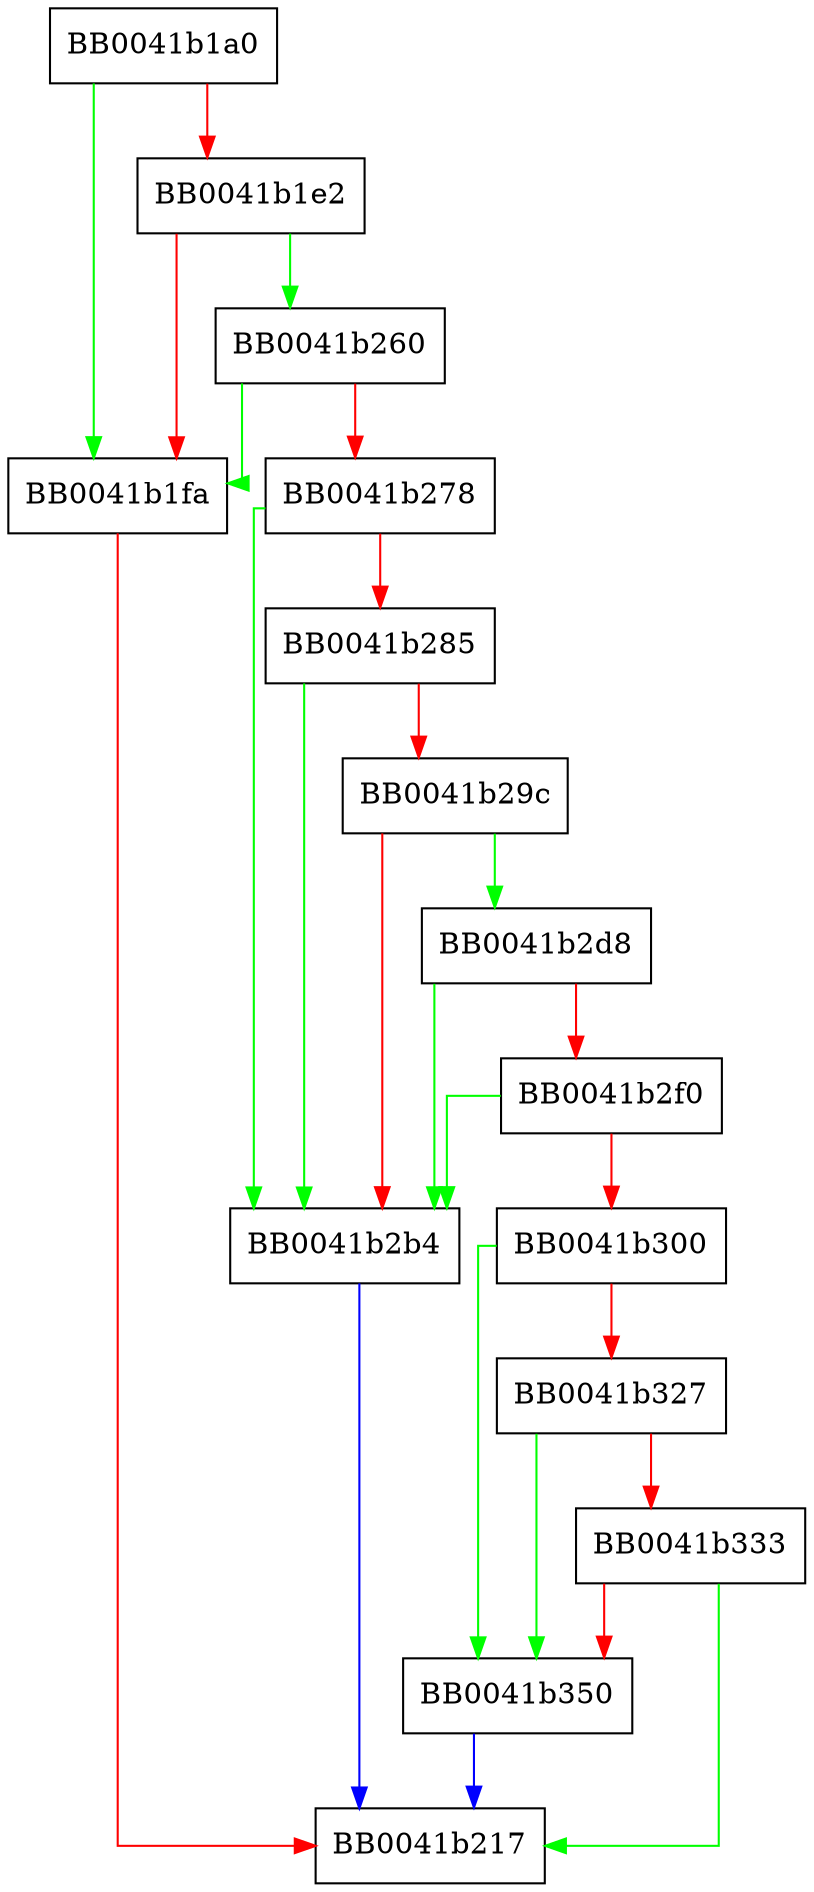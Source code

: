 digraph dsa_to_dh {
  node [shape="box"];
  graph [splines=ortho];
  BB0041b1a0 -> BB0041b1fa [color="green"];
  BB0041b1a0 -> BB0041b1e2 [color="red"];
  BB0041b1e2 -> BB0041b260 [color="green"];
  BB0041b1e2 -> BB0041b1fa [color="red"];
  BB0041b1fa -> BB0041b217 [color="red"];
  BB0041b260 -> BB0041b1fa [color="green"];
  BB0041b260 -> BB0041b278 [color="red"];
  BB0041b278 -> BB0041b2b4 [color="green"];
  BB0041b278 -> BB0041b285 [color="red"];
  BB0041b285 -> BB0041b2b4 [color="green"];
  BB0041b285 -> BB0041b29c [color="red"];
  BB0041b29c -> BB0041b2d8 [color="green"];
  BB0041b29c -> BB0041b2b4 [color="red"];
  BB0041b2b4 -> BB0041b217 [color="blue"];
  BB0041b2d8 -> BB0041b2b4 [color="green"];
  BB0041b2d8 -> BB0041b2f0 [color="red"];
  BB0041b2f0 -> BB0041b2b4 [color="green"];
  BB0041b2f0 -> BB0041b300 [color="red"];
  BB0041b300 -> BB0041b350 [color="green"];
  BB0041b300 -> BB0041b327 [color="red"];
  BB0041b327 -> BB0041b350 [color="green"];
  BB0041b327 -> BB0041b333 [color="red"];
  BB0041b333 -> BB0041b217 [color="green"];
  BB0041b333 -> BB0041b350 [color="red"];
  BB0041b350 -> BB0041b217 [color="blue"];
}